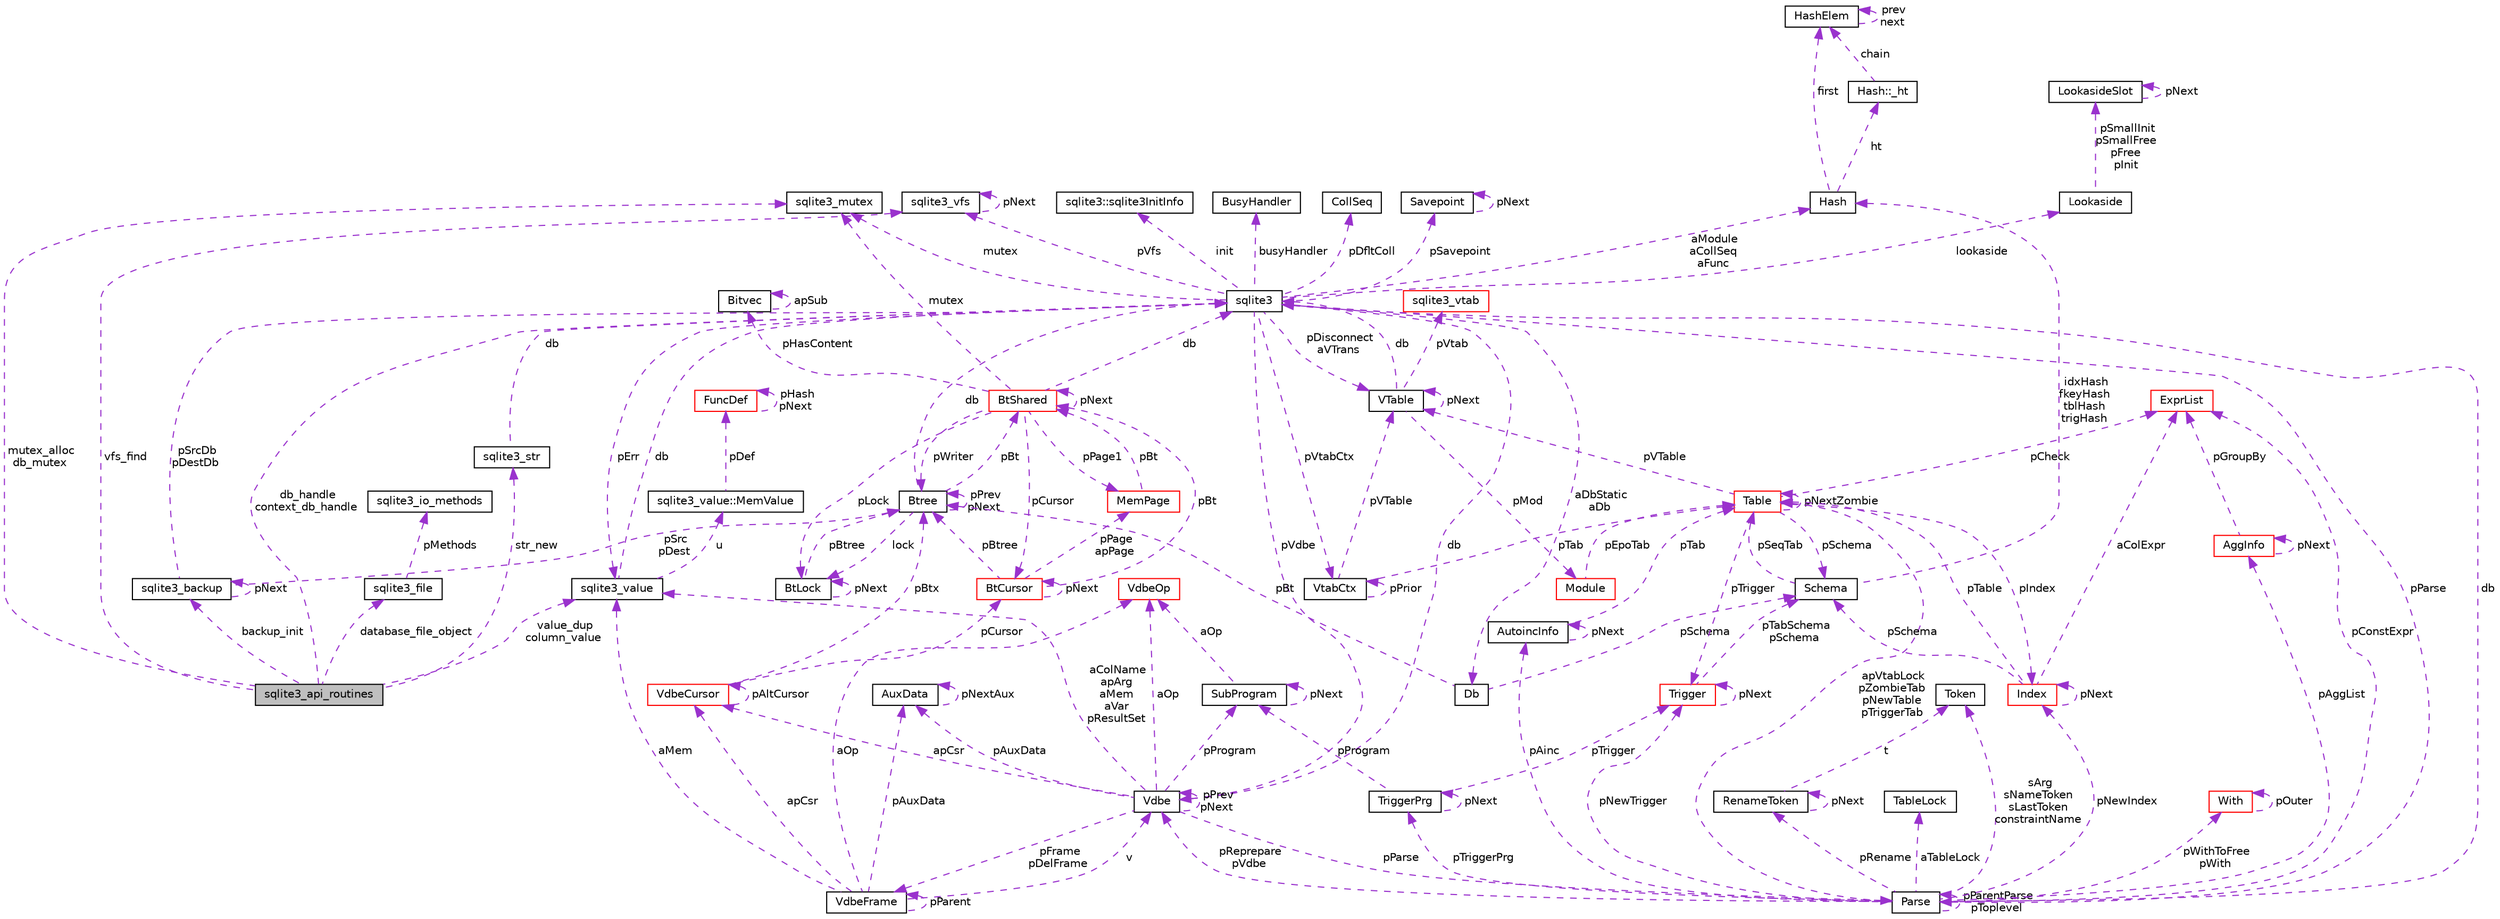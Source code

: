 digraph "sqlite3_api_routines"
{
 // LATEX_PDF_SIZE
  edge [fontname="Helvetica",fontsize="10",labelfontname="Helvetica",labelfontsize="10"];
  node [fontname="Helvetica",fontsize="10",shape=record];
  Node1 [label="sqlite3_api_routines",height=0.2,width=0.4,color="black", fillcolor="grey75", style="filled", fontcolor="black",tooltip=" "];
  Node2 -> Node1 [dir="back",color="darkorchid3",fontsize="10",style="dashed",label=" str_new" ,fontname="Helvetica"];
  Node2 [label="sqlite3_str",height=0.2,width=0.4,color="black", fillcolor="white", style="filled",URL="$structsqlite3__str.html",tooltip=" "];
  Node3 -> Node2 [dir="back",color="darkorchid3",fontsize="10",style="dashed",label=" db" ,fontname="Helvetica"];
  Node3 [label="sqlite3",height=0.2,width=0.4,color="black", fillcolor="white", style="filled",URL="$structsqlite3.html",tooltip=" "];
  Node4 -> Node3 [dir="back",color="darkorchid3",fontsize="10",style="dashed",label=" pVdbe" ,fontname="Helvetica"];
  Node4 [label="Vdbe",height=0.2,width=0.4,color="black", fillcolor="white", style="filled",URL="$structVdbe.html",tooltip=" "];
  Node4 -> Node4 [dir="back",color="darkorchid3",fontsize="10",style="dashed",label=" pPrev\npNext" ,fontname="Helvetica"];
  Node3 -> Node4 [dir="back",color="darkorchid3",fontsize="10",style="dashed",label=" db" ,fontname="Helvetica"];
  Node5 -> Node4 [dir="back",color="darkorchid3",fontsize="10",style="dashed",label=" aColName\napArg\naMem\naVar\npResultSet" ,fontname="Helvetica"];
  Node5 [label="sqlite3_value",height=0.2,width=0.4,color="black", fillcolor="white", style="filled",URL="$structsqlite3__value.html",tooltip=" "];
  Node3 -> Node5 [dir="back",color="darkorchid3",fontsize="10",style="dashed",label=" db" ,fontname="Helvetica"];
  Node6 -> Node5 [dir="back",color="darkorchid3",fontsize="10",style="dashed",label=" u" ,fontname="Helvetica"];
  Node6 [label="sqlite3_value::MemValue",height=0.2,width=0.4,color="black", fillcolor="white", style="filled",URL="$unionsqlite3__value_1_1MemValue.html",tooltip=" "];
  Node7 -> Node6 [dir="back",color="darkorchid3",fontsize="10",style="dashed",label=" pDef" ,fontname="Helvetica"];
  Node7 [label="FuncDef",height=0.2,width=0.4,color="red", fillcolor="white", style="filled",URL="$structFuncDef.html",tooltip=" "];
  Node7 -> Node7 [dir="back",color="darkorchid3",fontsize="10",style="dashed",label=" pHash\npNext" ,fontname="Helvetica"];
  Node9 -> Node4 [dir="back",color="darkorchid3",fontsize="10",style="dashed",label=" pFrame\npDelFrame" ,fontname="Helvetica"];
  Node9 [label="VdbeFrame",height=0.2,width=0.4,color="black", fillcolor="white", style="filled",URL="$structVdbeFrame.html",tooltip=" "];
  Node4 -> Node9 [dir="back",color="darkorchid3",fontsize="10",style="dashed",label=" v" ,fontname="Helvetica"];
  Node5 -> Node9 [dir="back",color="darkorchid3",fontsize="10",style="dashed",label=" aMem" ,fontname="Helvetica"];
  Node9 -> Node9 [dir="back",color="darkorchid3",fontsize="10",style="dashed",label=" pParent" ,fontname="Helvetica"];
  Node10 -> Node9 [dir="back",color="darkorchid3",fontsize="10",style="dashed",label=" pAuxData" ,fontname="Helvetica"];
  Node10 [label="AuxData",height=0.2,width=0.4,color="black", fillcolor="white", style="filled",URL="$structAuxData.html",tooltip=" "];
  Node10 -> Node10 [dir="back",color="darkorchid3",fontsize="10",style="dashed",label=" pNextAux" ,fontname="Helvetica"];
  Node11 -> Node9 [dir="back",color="darkorchid3",fontsize="10",style="dashed",label=" apCsr" ,fontname="Helvetica"];
  Node11 [label="VdbeCursor",height=0.2,width=0.4,color="red", fillcolor="white", style="filled",URL="$structVdbeCursor.html",tooltip=" "];
  Node12 -> Node11 [dir="back",color="darkorchid3",fontsize="10",style="dashed",label=" pCursor" ,fontname="Helvetica"];
  Node12 [label="BtCursor",height=0.2,width=0.4,color="red", fillcolor="white", style="filled",URL="$structBtCursor.html",tooltip=" "];
  Node12 -> Node12 [dir="back",color="darkorchid3",fontsize="10",style="dashed",label=" pNext" ,fontname="Helvetica"];
  Node14 -> Node12 [dir="back",color="darkorchid3",fontsize="10",style="dashed",label=" pBt" ,fontname="Helvetica"];
  Node14 [label="BtShared",height=0.2,width=0.4,color="red", fillcolor="white", style="filled",URL="$structBtShared.html",tooltip=" "];
  Node12 -> Node14 [dir="back",color="darkorchid3",fontsize="10",style="dashed",label=" pCursor" ,fontname="Helvetica"];
  Node14 -> Node14 [dir="back",color="darkorchid3",fontsize="10",style="dashed",label=" pNext" ,fontname="Helvetica"];
  Node3 -> Node14 [dir="back",color="darkorchid3",fontsize="10",style="dashed",label=" db" ,fontname="Helvetica"];
  Node15 -> Node14 [dir="back",color="darkorchid3",fontsize="10",style="dashed",label=" pHasContent" ,fontname="Helvetica"];
  Node15 [label="Bitvec",height=0.2,width=0.4,color="black", fillcolor="white", style="filled",URL="$structBitvec.html",tooltip=" "];
  Node15 -> Node15 [dir="back",color="darkorchid3",fontsize="10",style="dashed",label=" apSub" ,fontname="Helvetica"];
  Node16 -> Node14 [dir="back",color="darkorchid3",fontsize="10",style="dashed",label=" mutex" ,fontname="Helvetica"];
  Node16 [label="sqlite3_mutex",height=0.2,width=0.4,color="black", fillcolor="white", style="filled",URL="$structsqlite3__mutex.html",tooltip=" "];
  Node17 -> Node14 [dir="back",color="darkorchid3",fontsize="10",style="dashed",label=" pLock" ,fontname="Helvetica"];
  Node17 [label="BtLock",height=0.2,width=0.4,color="black", fillcolor="white", style="filled",URL="$structBtLock.html",tooltip=" "];
  Node17 -> Node17 [dir="back",color="darkorchid3",fontsize="10",style="dashed",label=" pNext" ,fontname="Helvetica"];
  Node18 -> Node17 [dir="back",color="darkorchid3",fontsize="10",style="dashed",label=" pBtree" ,fontname="Helvetica"];
  Node18 [label="Btree",height=0.2,width=0.4,color="black", fillcolor="white", style="filled",URL="$structBtree.html",tooltip=" "];
  Node14 -> Node18 [dir="back",color="darkorchid3",fontsize="10",style="dashed",label=" pBt" ,fontname="Helvetica"];
  Node3 -> Node18 [dir="back",color="darkorchid3",fontsize="10",style="dashed",label=" db" ,fontname="Helvetica"];
  Node17 -> Node18 [dir="back",color="darkorchid3",fontsize="10",style="dashed",label=" lock" ,fontname="Helvetica"];
  Node18 -> Node18 [dir="back",color="darkorchid3",fontsize="10",style="dashed",label=" pPrev\npNext" ,fontname="Helvetica"];
  Node19 -> Node14 [dir="back",color="darkorchid3",fontsize="10",style="dashed",label=" pPage1" ,fontname="Helvetica"];
  Node19 [label="MemPage",height=0.2,width=0.4,color="red", fillcolor="white", style="filled",URL="$structMemPage.html",tooltip=" "];
  Node14 -> Node19 [dir="back",color="darkorchid3",fontsize="10",style="dashed",label=" pBt" ,fontname="Helvetica"];
  Node18 -> Node14 [dir="back",color="darkorchid3",fontsize="10",style="dashed",label=" pWriter" ,fontname="Helvetica"];
  Node19 -> Node12 [dir="back",color="darkorchid3",fontsize="10",style="dashed",label=" pPage\napPage" ,fontname="Helvetica"];
  Node18 -> Node12 [dir="back",color="darkorchid3",fontsize="10",style="dashed",label=" pBtree" ,fontname="Helvetica"];
  Node11 -> Node11 [dir="back",color="darkorchid3",fontsize="10",style="dashed",label=" pAltCursor" ,fontname="Helvetica"];
  Node18 -> Node11 [dir="back",color="darkorchid3",fontsize="10",style="dashed",label=" pBtx" ,fontname="Helvetica"];
  Node46 -> Node9 [dir="back",color="darkorchid3",fontsize="10",style="dashed",label=" aOp" ,fontname="Helvetica"];
  Node46 [label="VdbeOp",height=0.2,width=0.4,color="red", fillcolor="white", style="filled",URL="$structVdbeOp.html",tooltip=" "];
  Node10 -> Node4 [dir="back",color="darkorchid3",fontsize="10",style="dashed",label=" pAuxData" ,fontname="Helvetica"];
  Node76 -> Node4 [dir="back",color="darkorchid3",fontsize="10",style="dashed",label=" pProgram" ,fontname="Helvetica"];
  Node76 [label="SubProgram",height=0.2,width=0.4,color="black", fillcolor="white", style="filled",URL="$structSubProgram.html",tooltip=" "];
  Node76 -> Node76 [dir="back",color="darkorchid3",fontsize="10",style="dashed",label=" pNext" ,fontname="Helvetica"];
  Node46 -> Node76 [dir="back",color="darkorchid3",fontsize="10",style="dashed",label=" aOp" ,fontname="Helvetica"];
  Node11 -> Node4 [dir="back",color="darkorchid3",fontsize="10",style="dashed",label=" apCsr" ,fontname="Helvetica"];
  Node78 -> Node4 [dir="back",color="darkorchid3",fontsize="10",style="dashed",label=" pParse" ,fontname="Helvetica"];
  Node78 [label="Parse",height=0.2,width=0.4,color="black", fillcolor="white", style="filled",URL="$structParse.html",tooltip=" "];
  Node57 -> Node78 [dir="back",color="darkorchid3",fontsize="10",style="dashed",label=" pAggList" ,fontname="Helvetica"];
  Node57 [label="AggInfo",height=0.2,width=0.4,color="red", fillcolor="white", style="filled",URL="$structAggInfo.html",tooltip=" "];
  Node57 -> Node57 [dir="back",color="darkorchid3",fontsize="10",style="dashed",label=" pNext" ,fontname="Helvetica"];
  Node60 -> Node57 [dir="back",color="darkorchid3",fontsize="10",style="dashed",label=" pGroupBy" ,fontname="Helvetica"];
  Node60 [label="ExprList",height=0.2,width=0.4,color="red", fillcolor="white", style="filled",URL="$structExprList.html",tooltip=" "];
  Node4 -> Node78 [dir="back",color="darkorchid3",fontsize="10",style="dashed",label=" pReprepare\npVdbe" ,fontname="Helvetica"];
  Node3 -> Node78 [dir="back",color="darkorchid3",fontsize="10",style="dashed",label=" db" ,fontname="Helvetica"];
  Node79 -> Node78 [dir="back",color="darkorchid3",fontsize="10",style="dashed",label=" aTableLock" ,fontname="Helvetica"];
  Node79 [label="TableLock",height=0.2,width=0.4,color="black", fillcolor="white", style="filled",URL="$structTableLock.html",tooltip=" "];
  Node80 -> Node78 [dir="back",color="darkorchid3",fontsize="10",style="dashed",label=" sArg\nsNameToken\nsLastToken\nconstraintName" ,fontname="Helvetica"];
  Node80 [label="Token",height=0.2,width=0.4,color="black", fillcolor="white", style="filled",URL="$structToken.html",tooltip=" "];
  Node63 -> Node78 [dir="back",color="darkorchid3",fontsize="10",style="dashed",label=" pWithToFree\npWith" ,fontname="Helvetica"];
  Node63 [label="With",height=0.2,width=0.4,color="red", fillcolor="white", style="filled",URL="$structWith.html",tooltip=" "];
  Node63 -> Node63 [dir="back",color="darkorchid3",fontsize="10",style="dashed",label=" pOuter" ,fontname="Helvetica"];
  Node50 -> Node78 [dir="back",color="darkorchid3",fontsize="10",style="dashed",label=" apVtabLock\npZombieTab\npNewTable\npTriggerTab" ,fontname="Helvetica"];
  Node50 [label="Table",height=0.2,width=0.4,color="red", fillcolor="white", style="filled",URL="$structTable.html",tooltip=" "];
  Node51 -> Node50 [dir="back",color="darkorchid3",fontsize="10",style="dashed",label=" pSchema" ,fontname="Helvetica"];
  Node51 [label="Schema",height=0.2,width=0.4,color="black", fillcolor="white", style="filled",URL="$structSchema.html",tooltip=" "];
  Node50 -> Node51 [dir="back",color="darkorchid3",fontsize="10",style="dashed",label=" pSeqTab" ,fontname="Helvetica"];
  Node52 -> Node51 [dir="back",color="darkorchid3",fontsize="10",style="dashed",label=" idxHash\nfkeyHash\ntblHash\ntrigHash" ,fontname="Helvetica"];
  Node52 [label="Hash",height=0.2,width=0.4,color="black", fillcolor="white", style="filled",URL="$structHash.html",tooltip=" "];
  Node53 -> Node52 [dir="back",color="darkorchid3",fontsize="10",style="dashed",label=" ht" ,fontname="Helvetica"];
  Node53 [label="Hash::_ht",height=0.2,width=0.4,color="black", fillcolor="white", style="filled",URL="$structHash_1_1__ht.html",tooltip=" "];
  Node54 -> Node53 [dir="back",color="darkorchid3",fontsize="10",style="dashed",label=" chain" ,fontname="Helvetica"];
  Node54 [label="HashElem",height=0.2,width=0.4,color="black", fillcolor="white", style="filled",URL="$structHashElem.html",tooltip=" "];
  Node54 -> Node54 [dir="back",color="darkorchid3",fontsize="10",style="dashed",label=" prev\nnext" ,fontname="Helvetica"];
  Node54 -> Node52 [dir="back",color="darkorchid3",fontsize="10",style="dashed",label=" first" ,fontname="Helvetica"];
  Node48 -> Node50 [dir="back",color="darkorchid3",fontsize="10",style="dashed",label=" pVTable" ,fontname="Helvetica"];
  Node48 [label="VTable",height=0.2,width=0.4,color="black", fillcolor="white", style="filled",URL="$structVTable.html",tooltip=" "];
  Node3 -> Node48 [dir="back",color="darkorchid3",fontsize="10",style="dashed",label=" db" ,fontname="Helvetica"];
  Node48 -> Node48 [dir="back",color="darkorchid3",fontsize="10",style="dashed",label=" pNext" ,fontname="Helvetica"];
  Node49 -> Node48 [dir="back",color="darkorchid3",fontsize="10",style="dashed",label=" pMod" ,fontname="Helvetica"];
  Node49 [label="Module",height=0.2,width=0.4,color="red", fillcolor="white", style="filled",URL="$structModule.html",tooltip=" "];
  Node50 -> Node49 [dir="back",color="darkorchid3",fontsize="10",style="dashed",label=" pEpoTab" ,fontname="Helvetica"];
  Node34 -> Node48 [dir="back",color="darkorchid3",fontsize="10",style="dashed",label=" pVtab" ,fontname="Helvetica"];
  Node34 [label="sqlite3_vtab",height=0.2,width=0.4,color="red", fillcolor="white", style="filled",URL="$structsqlite3__vtab.html",tooltip=" "];
  Node50 -> Node50 [dir="back",color="darkorchid3",fontsize="10",style="dashed",label=" pNextZombie" ,fontname="Helvetica"];
  Node73 -> Node50 [dir="back",color="darkorchid3",fontsize="10",style="dashed",label=" pTrigger" ,fontname="Helvetica"];
  Node73 [label="Trigger",height=0.2,width=0.4,color="red", fillcolor="white", style="filled",URL="$structTrigger.html",tooltip=" "];
  Node51 -> Node73 [dir="back",color="darkorchid3",fontsize="10",style="dashed",label=" pTabSchema\npSchema" ,fontname="Helvetica"];
  Node73 -> Node73 [dir="back",color="darkorchid3",fontsize="10",style="dashed",label=" pNext" ,fontname="Helvetica"];
  Node60 -> Node50 [dir="back",color="darkorchid3",fontsize="10",style="dashed",label=" pCheck" ,fontname="Helvetica"];
  Node69 -> Node50 [dir="back",color="darkorchid3",fontsize="10",style="dashed",label=" pIndex" ,fontname="Helvetica"];
  Node69 [label="Index",height=0.2,width=0.4,color="red", fillcolor="white", style="filled",URL="$structIndex.html",tooltip=" "];
  Node51 -> Node69 [dir="back",color="darkorchid3",fontsize="10",style="dashed",label=" pSchema" ,fontname="Helvetica"];
  Node50 -> Node69 [dir="back",color="darkorchid3",fontsize="10",style="dashed",label=" pTable" ,fontname="Helvetica"];
  Node60 -> Node69 [dir="back",color="darkorchid3",fontsize="10",style="dashed",label=" aColExpr" ,fontname="Helvetica"];
  Node69 -> Node69 [dir="back",color="darkorchid3",fontsize="10",style="dashed",label=" pNext" ,fontname="Helvetica"];
  Node73 -> Node78 [dir="back",color="darkorchid3",fontsize="10",style="dashed",label=" pNewTrigger" ,fontname="Helvetica"];
  Node81 -> Node78 [dir="back",color="darkorchid3",fontsize="10",style="dashed",label=" pTriggerPrg" ,fontname="Helvetica"];
  Node81 [label="TriggerPrg",height=0.2,width=0.4,color="black", fillcolor="white", style="filled",URL="$structTriggerPrg.html",tooltip=" "];
  Node76 -> Node81 [dir="back",color="darkorchid3",fontsize="10",style="dashed",label=" pProgram" ,fontname="Helvetica"];
  Node73 -> Node81 [dir="back",color="darkorchid3",fontsize="10",style="dashed",label=" pTrigger" ,fontname="Helvetica"];
  Node81 -> Node81 [dir="back",color="darkorchid3",fontsize="10",style="dashed",label=" pNext" ,fontname="Helvetica"];
  Node82 -> Node78 [dir="back",color="darkorchid3",fontsize="10",style="dashed",label=" pRename" ,fontname="Helvetica"];
  Node82 [label="RenameToken",height=0.2,width=0.4,color="black", fillcolor="white", style="filled",URL="$structRenameToken.html",tooltip=" "];
  Node80 -> Node82 [dir="back",color="darkorchid3",fontsize="10",style="dashed",label=" t" ,fontname="Helvetica"];
  Node82 -> Node82 [dir="back",color="darkorchid3",fontsize="10",style="dashed",label=" pNext" ,fontname="Helvetica"];
  Node69 -> Node78 [dir="back",color="darkorchid3",fontsize="10",style="dashed",label=" pNewIndex" ,fontname="Helvetica"];
  Node83 -> Node78 [dir="back",color="darkorchid3",fontsize="10",style="dashed",label=" pAinc" ,fontname="Helvetica"];
  Node83 [label="AutoincInfo",height=0.2,width=0.4,color="black", fillcolor="white", style="filled",URL="$structAutoincInfo.html",tooltip=" "];
  Node50 -> Node83 [dir="back",color="darkorchid3",fontsize="10",style="dashed",label=" pTab" ,fontname="Helvetica"];
  Node83 -> Node83 [dir="back",color="darkorchid3",fontsize="10",style="dashed",label=" pNext" ,fontname="Helvetica"];
  Node60 -> Node78 [dir="back",color="darkorchid3",fontsize="10",style="dashed",label=" pConstExpr" ,fontname="Helvetica"];
  Node78 -> Node78 [dir="back",color="darkorchid3",fontsize="10",style="dashed",label=" pParentParse\npToplevel" ,fontname="Helvetica"];
  Node46 -> Node4 [dir="back",color="darkorchid3",fontsize="10",style="dashed",label=" aOp" ,fontname="Helvetica"];
  Node84 -> Node3 [dir="back",color="darkorchid3",fontsize="10",style="dashed",label=" pSavepoint" ,fontname="Helvetica"];
  Node84 [label="Savepoint",height=0.2,width=0.4,color="black", fillcolor="white", style="filled",URL="$structSavepoint.html",tooltip=" "];
  Node84 -> Node84 [dir="back",color="darkorchid3",fontsize="10",style="dashed",label=" pNext" ,fontname="Helvetica"];
  Node85 -> Node3 [dir="back",color="darkorchid3",fontsize="10",style="dashed",label=" lookaside" ,fontname="Helvetica"];
  Node85 [label="Lookaside",height=0.2,width=0.4,color="black", fillcolor="white", style="filled",URL="$structLookaside.html",tooltip=" "];
  Node86 -> Node85 [dir="back",color="darkorchid3",fontsize="10",style="dashed",label=" pSmallInit\npSmallFree\npFree\npInit" ,fontname="Helvetica"];
  Node86 [label="LookasideSlot",height=0.2,width=0.4,color="black", fillcolor="white", style="filled",URL="$structLookasideSlot.html",tooltip=" "];
  Node86 -> Node86 [dir="back",color="darkorchid3",fontsize="10",style="dashed",label=" pNext" ,fontname="Helvetica"];
  Node5 -> Node3 [dir="back",color="darkorchid3",fontsize="10",style="dashed",label=" pErr" ,fontname="Helvetica"];
  Node16 -> Node3 [dir="back",color="darkorchid3",fontsize="10",style="dashed",label=" mutex" ,fontname="Helvetica"];
  Node27 -> Node3 [dir="back",color="darkorchid3",fontsize="10",style="dashed",label=" pVfs" ,fontname="Helvetica"];
  Node27 [label="sqlite3_vfs",height=0.2,width=0.4,color="black", fillcolor="white", style="filled",URL="$structsqlite3__vfs.html",tooltip=" "];
  Node27 -> Node27 [dir="back",color="darkorchid3",fontsize="10",style="dashed",label=" pNext" ,fontname="Helvetica"];
  Node87 -> Node3 [dir="back",color="darkorchid3",fontsize="10",style="dashed",label=" init" ,fontname="Helvetica"];
  Node87 [label="sqlite3::sqlite3InitInfo",height=0.2,width=0.4,color="black", fillcolor="white", style="filled",URL="$structsqlite3_1_1sqlite3InitInfo.html",tooltip=" "];
  Node88 -> Node3 [dir="back",color="darkorchid3",fontsize="10",style="dashed",label=" busyHandler" ,fontname="Helvetica"];
  Node88 [label="BusyHandler",height=0.2,width=0.4,color="black", fillcolor="white", style="filled",URL="$structBusyHandler.html",tooltip=" "];
  Node89 -> Node3 [dir="back",color="darkorchid3",fontsize="10",style="dashed",label=" pVtabCtx" ,fontname="Helvetica"];
  Node89 [label="VtabCtx",height=0.2,width=0.4,color="black", fillcolor="white", style="filled",URL="$structVtabCtx.html",tooltip=" "];
  Node89 -> Node89 [dir="back",color="darkorchid3",fontsize="10",style="dashed",label=" pPrior" ,fontname="Helvetica"];
  Node48 -> Node89 [dir="back",color="darkorchid3",fontsize="10",style="dashed",label=" pVTable" ,fontname="Helvetica"];
  Node50 -> Node89 [dir="back",color="darkorchid3",fontsize="10",style="dashed",label=" pTab" ,fontname="Helvetica"];
  Node32 -> Node3 [dir="back",color="darkorchid3",fontsize="10",style="dashed",label=" pDfltColl" ,fontname="Helvetica"];
  Node32 [label="CollSeq",height=0.2,width=0.4,color="black", fillcolor="white", style="filled",URL="$structCollSeq.html",tooltip=" "];
  Node48 -> Node3 [dir="back",color="darkorchid3",fontsize="10",style="dashed",label=" pDisconnect\naVTrans" ,fontname="Helvetica"];
  Node90 -> Node3 [dir="back",color="darkorchid3",fontsize="10",style="dashed",label=" aDbStatic\naDb" ,fontname="Helvetica"];
  Node90 [label="Db",height=0.2,width=0.4,color="black", fillcolor="white", style="filled",URL="$structDb.html",tooltip=" "];
  Node51 -> Node90 [dir="back",color="darkorchid3",fontsize="10",style="dashed",label=" pSchema" ,fontname="Helvetica"];
  Node18 -> Node90 [dir="back",color="darkorchid3",fontsize="10",style="dashed",label=" pBt" ,fontname="Helvetica"];
  Node52 -> Node3 [dir="back",color="darkorchid3",fontsize="10",style="dashed",label=" aModule\naCollSeq\naFunc" ,fontname="Helvetica"];
  Node78 -> Node3 [dir="back",color="darkorchid3",fontsize="10",style="dashed",label=" pParse" ,fontname="Helvetica"];
  Node24 -> Node1 [dir="back",color="darkorchid3",fontsize="10",style="dashed",label=" backup_init" ,fontname="Helvetica"];
  Node24 [label="sqlite3_backup",height=0.2,width=0.4,color="black", fillcolor="white", style="filled",URL="$structsqlite3__backup.html",tooltip=" "];
  Node24 -> Node24 [dir="back",color="darkorchid3",fontsize="10",style="dashed",label=" pNext" ,fontname="Helvetica"];
  Node3 -> Node24 [dir="back",color="darkorchid3",fontsize="10",style="dashed",label=" pSrcDb\npDestDb" ,fontname="Helvetica"];
  Node18 -> Node24 [dir="back",color="darkorchid3",fontsize="10",style="dashed",label=" pSrc\npDest" ,fontname="Helvetica"];
  Node3 -> Node1 [dir="back",color="darkorchid3",fontsize="10",style="dashed",label=" db_handle\ncontext_db_handle" ,fontname="Helvetica"];
  Node25 -> Node1 [dir="back",color="darkorchid3",fontsize="10",style="dashed",label=" database_file_object" ,fontname="Helvetica"];
  Node25 [label="sqlite3_file",height=0.2,width=0.4,color="black", fillcolor="white", style="filled",URL="$structsqlite3__file.html",tooltip=" "];
  Node26 -> Node25 [dir="back",color="darkorchid3",fontsize="10",style="dashed",label=" pMethods" ,fontname="Helvetica"];
  Node26 [label="sqlite3_io_methods",height=0.2,width=0.4,color="black", fillcolor="white", style="filled",URL="$structsqlite3__io__methods.html",tooltip=" "];
  Node27 -> Node1 [dir="back",color="darkorchid3",fontsize="10",style="dashed",label=" vfs_find" ,fontname="Helvetica"];
  Node16 -> Node1 [dir="back",color="darkorchid3",fontsize="10",style="dashed",label=" mutex_alloc\ndb_mutex" ,fontname="Helvetica"];
  Node5 -> Node1 [dir="back",color="darkorchid3",fontsize="10",style="dashed",label=" value_dup\ncolumn_value" ,fontname="Helvetica"];
}
